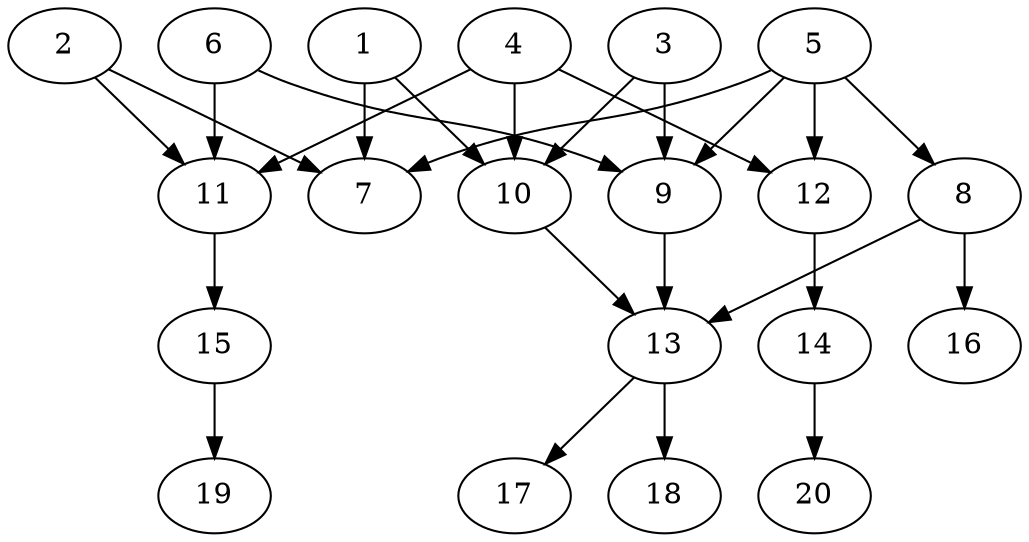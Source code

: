 // DAG automatically generated by daggen at Wed Jul 24 22:02:40 2019
// ./daggen --dot -n 20 --ccr 0.3 --fat 0.6 --regular 0.5 --density 0.5 --mindata 5242880 --maxdata 52428800 
digraph G {
  1 [size="141312000", alpha="0.17", expect_size="42393600"] 
  1 -> 7 [size ="42393600"]
  1 -> 10 [size ="42393600"]
  2 [size="27463680", alpha="0.18", expect_size="8239104"] 
  2 -> 7 [size ="8239104"]
  2 -> 11 [size ="8239104"]
  3 [size="66430293", alpha="0.06", expect_size="19929088"] 
  3 -> 9 [size ="19929088"]
  3 -> 10 [size ="19929088"]
  4 [size="131109547", alpha="0.14", expect_size="39332864"] 
  4 -> 10 [size ="39332864"]
  4 -> 11 [size ="39332864"]
  4 -> 12 [size ="39332864"]
  5 [size="143725227", alpha="0.09", expect_size="43117568"] 
  5 -> 7 [size ="43117568"]
  5 -> 8 [size ="43117568"]
  5 -> 9 [size ="43117568"]
  5 -> 12 [size ="43117568"]
  6 [size="116681387", alpha="0.15", expect_size="35004416"] 
  6 -> 9 [size ="35004416"]
  6 -> 11 [size ="35004416"]
  7 [size="68570453", alpha="0.19", expect_size="20571136"] 
  8 [size="59798187", alpha="0.17", expect_size="17939456"] 
  8 -> 13 [size ="17939456"]
  8 -> 16 [size ="17939456"]
  9 [size="23176533", alpha="0.17", expect_size="6952960"] 
  9 -> 13 [size ="6952960"]
  10 [size="127873707", alpha="0.02", expect_size="38362112"] 
  10 -> 13 [size ="38362112"]
  11 [size="154228053", alpha="0.03", expect_size="46268416"] 
  11 -> 15 [size ="46268416"]
  12 [size="133348693", alpha="0.05", expect_size="40004608"] 
  12 -> 14 [size ="40004608"]
  13 [size="120811520", alpha="0.03", expect_size="36243456"] 
  13 -> 17 [size ="36243456"]
  13 -> 18 [size ="36243456"]
  14 [size="165690027", alpha="0.01", expect_size="49707008"] 
  14 -> 20 [size ="49707008"]
  15 [size="121367893", alpha="0.09", expect_size="36410368"] 
  15 -> 19 [size ="36410368"]
  16 [size="37283840", alpha="0.19", expect_size="11185152"] 
  17 [size="156719787", alpha="0.00", expect_size="47015936"] 
  18 [size="147418453", alpha="0.16", expect_size="44225536"] 
  19 [size="125999787", alpha="0.12", expect_size="37799936"] 
  20 [size="104618667", alpha="0.18", expect_size="31385600"] 
}

